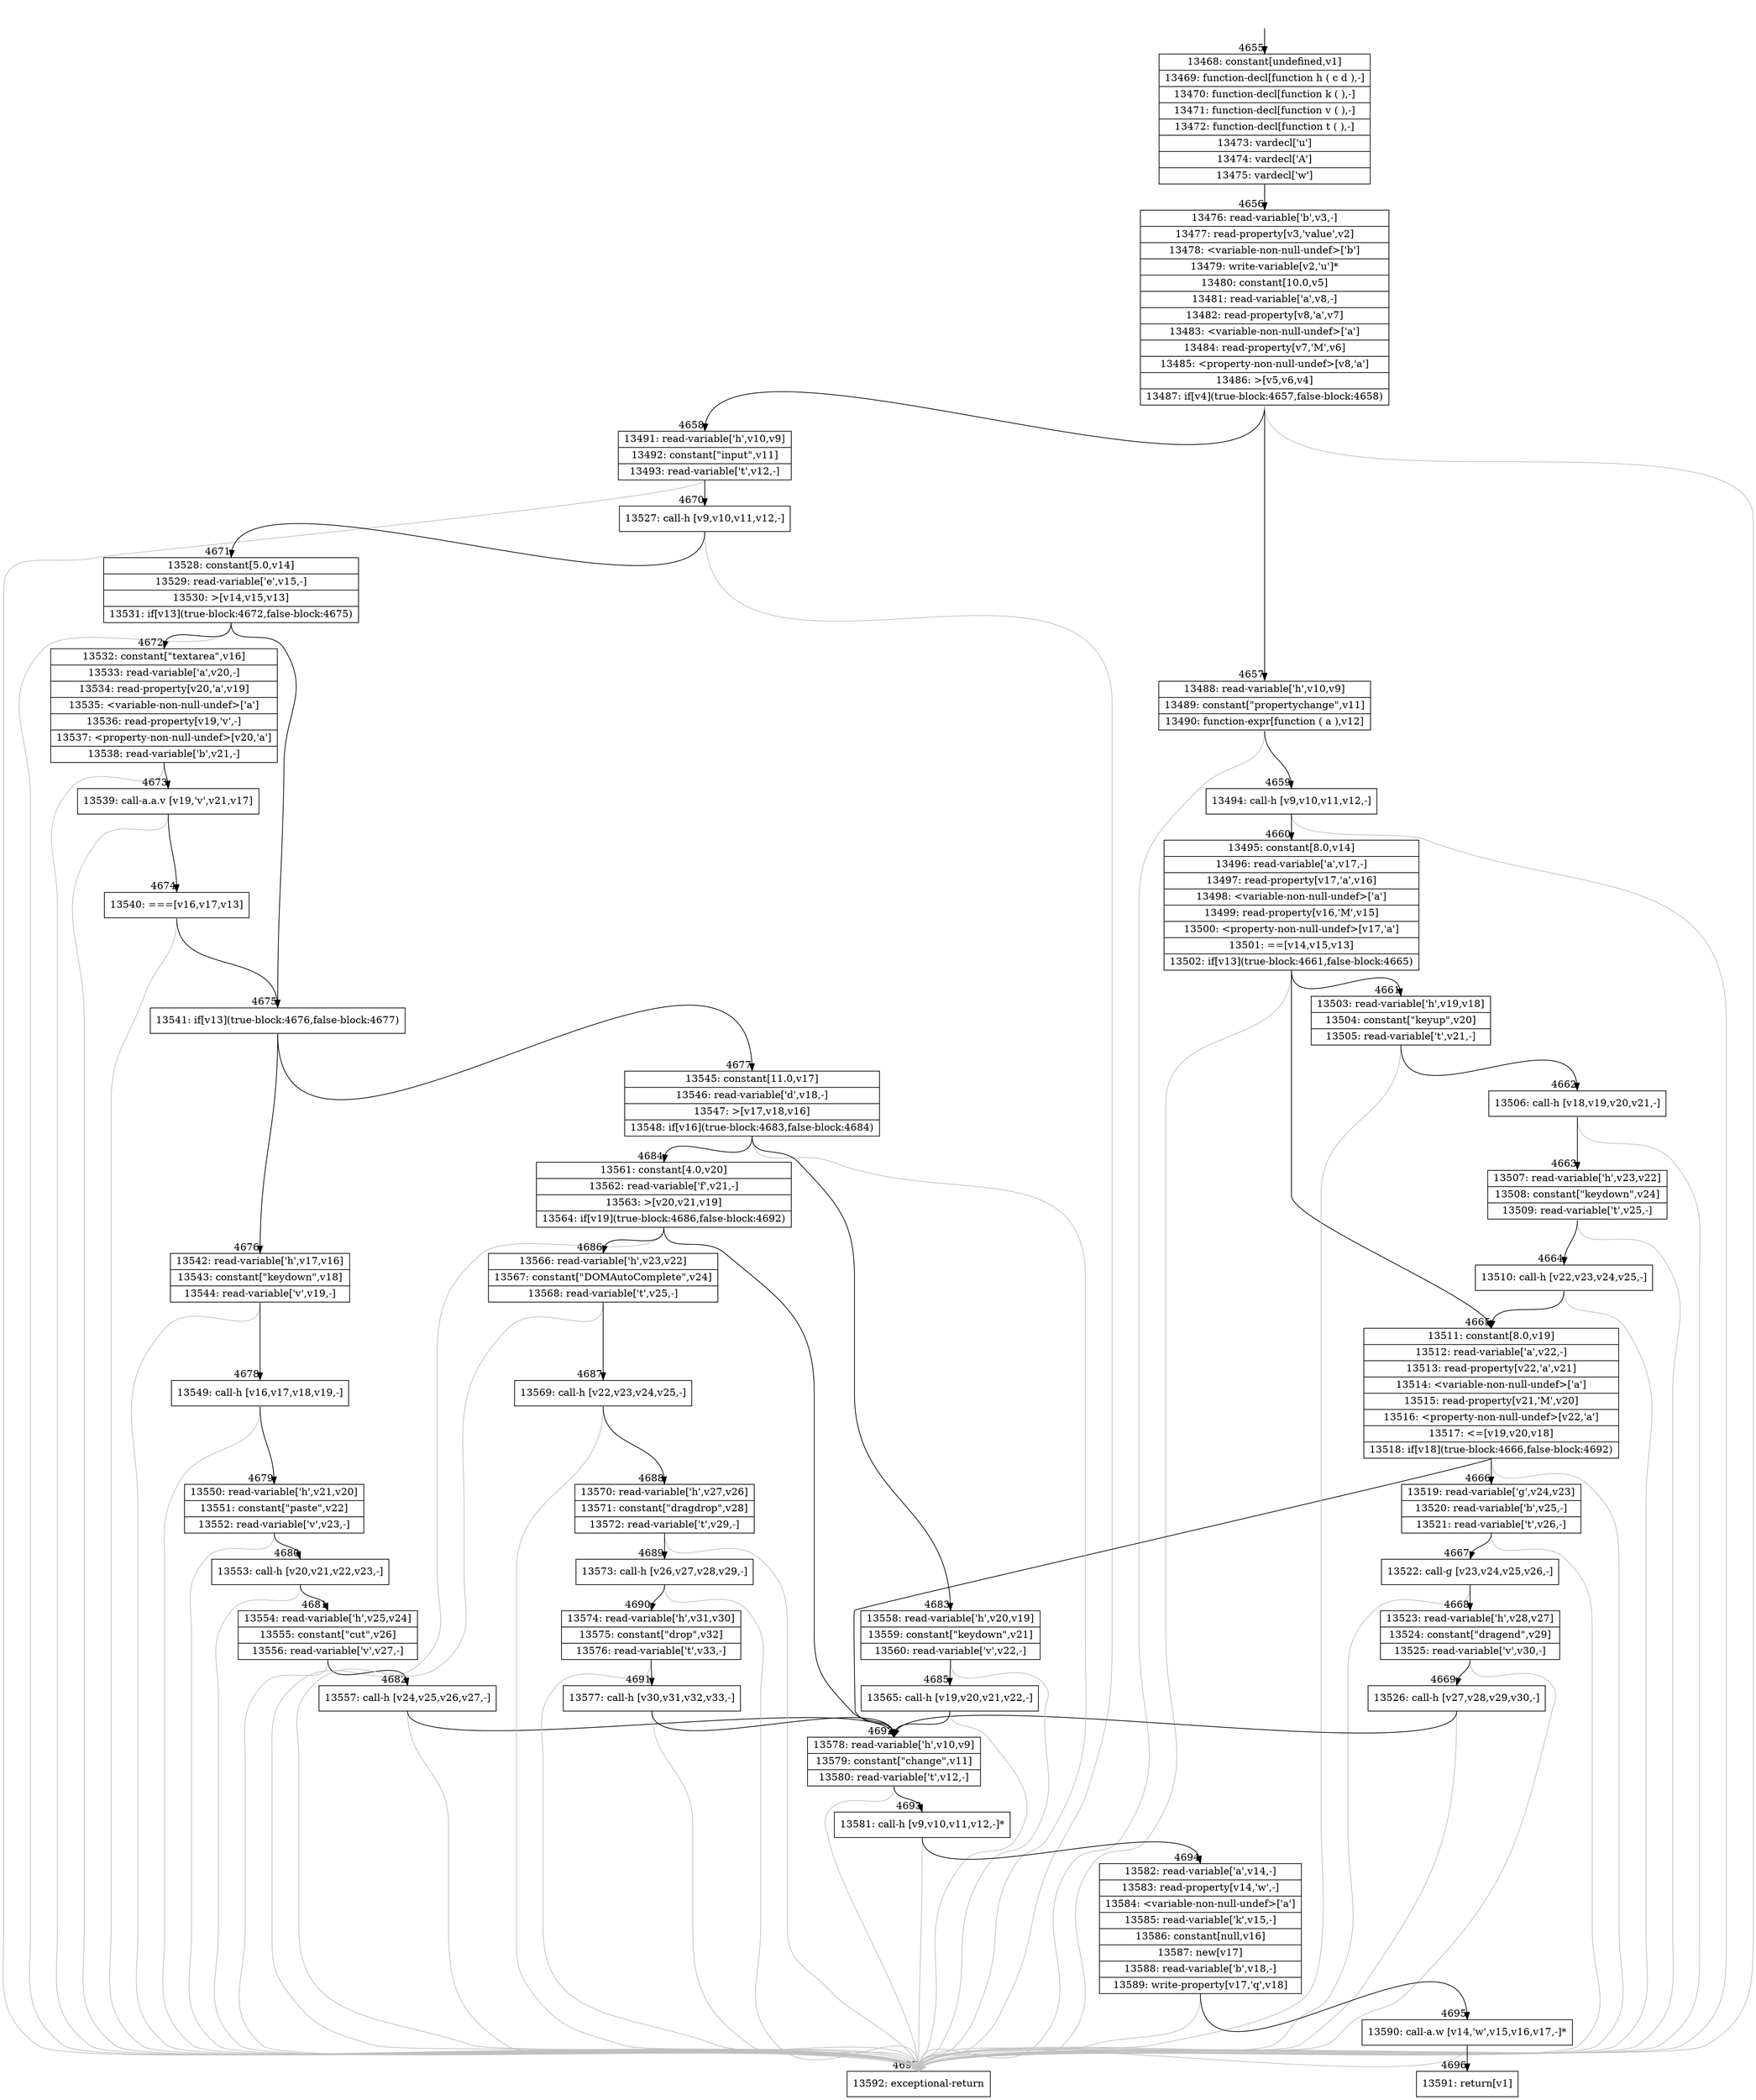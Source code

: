 digraph {
rankdir="TD"
BB_entry385[shape=none,label=""];
BB_entry385 -> BB4655 [tailport=s, headport=n, headlabel="    4655"]
BB4655 [shape=record label="{13468: constant[undefined,v1]|13469: function-decl[function h ( c d ),-]|13470: function-decl[function k ( ),-]|13471: function-decl[function v ( ),-]|13472: function-decl[function t ( ),-]|13473: vardecl['u']|13474: vardecl['A']|13475: vardecl['w']}" ] 
BB4655 -> BB4656 [tailport=s, headport=n, headlabel="      4656"]
BB4656 [shape=record label="{13476: read-variable['b',v3,-]|13477: read-property[v3,'value',v2]|13478: \<variable-non-null-undef\>['b']|13479: write-variable[v2,'u']*|13480: constant[10.0,v5]|13481: read-variable['a',v8,-]|13482: read-property[v8,'a',v7]|13483: \<variable-non-null-undef\>['a']|13484: read-property[v7,'M',v6]|13485: \<property-non-null-undef\>[v8,'a']|13486: \>[v5,v6,v4]|13487: if[v4](true-block:4657,false-block:4658)}" ] 
BB4656 -> BB4657 [tailport=s, headport=n, headlabel="      4657"]
BB4656 -> BB4658 [tailport=s, headport=n, headlabel="      4658"]
BB4656 -> BB4697 [tailport=s, headport=n, color=gray, headlabel="      4697"]
BB4657 [shape=record label="{13488: read-variable['h',v10,v9]|13489: constant[\"propertychange\",v11]|13490: function-expr[function ( a ),v12]}" ] 
BB4657 -> BB4659 [tailport=s, headport=n, headlabel="      4659"]
BB4657 -> BB4697 [tailport=s, headport=n, color=gray]
BB4658 [shape=record label="{13491: read-variable['h',v10,v9]|13492: constant[\"input\",v11]|13493: read-variable['t',v12,-]}" ] 
BB4658 -> BB4670 [tailport=s, headport=n, headlabel="      4670"]
BB4658 -> BB4697 [tailport=s, headport=n, color=gray]
BB4659 [shape=record label="{13494: call-h [v9,v10,v11,v12,-]}" ] 
BB4659 -> BB4660 [tailport=s, headport=n, headlabel="      4660"]
BB4659 -> BB4697 [tailport=s, headport=n, color=gray]
BB4660 [shape=record label="{13495: constant[8.0,v14]|13496: read-variable['a',v17,-]|13497: read-property[v17,'a',v16]|13498: \<variable-non-null-undef\>['a']|13499: read-property[v16,'M',v15]|13500: \<property-non-null-undef\>[v17,'a']|13501: ==[v14,v15,v13]|13502: if[v13](true-block:4661,false-block:4665)}" ] 
BB4660 -> BB4665 [tailport=s, headport=n, headlabel="      4665"]
BB4660 -> BB4661 [tailport=s, headport=n, headlabel="      4661"]
BB4660 -> BB4697 [tailport=s, headport=n, color=gray]
BB4661 [shape=record label="{13503: read-variable['h',v19,v18]|13504: constant[\"keyup\",v20]|13505: read-variable['t',v21,-]}" ] 
BB4661 -> BB4662 [tailport=s, headport=n, headlabel="      4662"]
BB4661 -> BB4697 [tailport=s, headport=n, color=gray]
BB4662 [shape=record label="{13506: call-h [v18,v19,v20,v21,-]}" ] 
BB4662 -> BB4663 [tailport=s, headport=n, headlabel="      4663"]
BB4662 -> BB4697 [tailport=s, headport=n, color=gray]
BB4663 [shape=record label="{13507: read-variable['h',v23,v22]|13508: constant[\"keydown\",v24]|13509: read-variable['t',v25,-]}" ] 
BB4663 -> BB4664 [tailport=s, headport=n, headlabel="      4664"]
BB4663 -> BB4697 [tailport=s, headport=n, color=gray]
BB4664 [shape=record label="{13510: call-h [v22,v23,v24,v25,-]}" ] 
BB4664 -> BB4665 [tailport=s, headport=n]
BB4664 -> BB4697 [tailport=s, headport=n, color=gray]
BB4665 [shape=record label="{13511: constant[8.0,v19]|13512: read-variable['a',v22,-]|13513: read-property[v22,'a',v21]|13514: \<variable-non-null-undef\>['a']|13515: read-property[v21,'M',v20]|13516: \<property-non-null-undef\>[v22,'a']|13517: \<=[v19,v20,v18]|13518: if[v18](true-block:4666,false-block:4692)}" ] 
BB4665 -> BB4692 [tailport=s, headport=n, headlabel="      4692"]
BB4665 -> BB4666 [tailport=s, headport=n, headlabel="      4666"]
BB4665 -> BB4697 [tailport=s, headport=n, color=gray]
BB4666 [shape=record label="{13519: read-variable['g',v24,v23]|13520: read-variable['b',v25,-]|13521: read-variable['t',v26,-]}" ] 
BB4666 -> BB4667 [tailport=s, headport=n, headlabel="      4667"]
BB4666 -> BB4697 [tailport=s, headport=n, color=gray]
BB4667 [shape=record label="{13522: call-g [v23,v24,v25,v26,-]}" ] 
BB4667 -> BB4668 [tailport=s, headport=n, headlabel="      4668"]
BB4667 -> BB4697 [tailport=s, headport=n, color=gray]
BB4668 [shape=record label="{13523: read-variable['h',v28,v27]|13524: constant[\"dragend\",v29]|13525: read-variable['v',v30,-]}" ] 
BB4668 -> BB4669 [tailport=s, headport=n, headlabel="      4669"]
BB4668 -> BB4697 [tailport=s, headport=n, color=gray]
BB4669 [shape=record label="{13526: call-h [v27,v28,v29,v30,-]}" ] 
BB4669 -> BB4692 [tailport=s, headport=n]
BB4669 -> BB4697 [tailport=s, headport=n, color=gray]
BB4670 [shape=record label="{13527: call-h [v9,v10,v11,v12,-]}" ] 
BB4670 -> BB4671 [tailport=s, headport=n, headlabel="      4671"]
BB4670 -> BB4697 [tailport=s, headport=n, color=gray]
BB4671 [shape=record label="{13528: constant[5.0,v14]|13529: read-variable['e',v15,-]|13530: \>[v14,v15,v13]|13531: if[v13](true-block:4672,false-block:4675)}" ] 
BB4671 -> BB4675 [tailport=s, headport=n, headlabel="      4675"]
BB4671 -> BB4672 [tailport=s, headport=n, headlabel="      4672"]
BB4671 -> BB4697 [tailport=s, headport=n, color=gray]
BB4672 [shape=record label="{13532: constant[\"textarea\",v16]|13533: read-variable['a',v20,-]|13534: read-property[v20,'a',v19]|13535: \<variable-non-null-undef\>['a']|13536: read-property[v19,'v',-]|13537: \<property-non-null-undef\>[v20,'a']|13538: read-variable['b',v21,-]}" ] 
BB4672 -> BB4673 [tailport=s, headport=n, headlabel="      4673"]
BB4672 -> BB4697 [tailport=s, headport=n, color=gray]
BB4673 [shape=record label="{13539: call-a.a.v [v19,'v',v21,v17]}" ] 
BB4673 -> BB4674 [tailport=s, headport=n, headlabel="      4674"]
BB4673 -> BB4697 [tailport=s, headport=n, color=gray]
BB4674 [shape=record label="{13540: ===[v16,v17,v13]}" ] 
BB4674 -> BB4675 [tailport=s, headport=n]
BB4674 -> BB4697 [tailport=s, headport=n, color=gray]
BB4675 [shape=record label="{13541: if[v13](true-block:4676,false-block:4677)}" ] 
BB4675 -> BB4676 [tailport=s, headport=n, headlabel="      4676"]
BB4675 -> BB4677 [tailport=s, headport=n, headlabel="      4677"]
BB4676 [shape=record label="{13542: read-variable['h',v17,v16]|13543: constant[\"keydown\",v18]|13544: read-variable['v',v19,-]}" ] 
BB4676 -> BB4678 [tailport=s, headport=n, headlabel="      4678"]
BB4676 -> BB4697 [tailport=s, headport=n, color=gray]
BB4677 [shape=record label="{13545: constant[11.0,v17]|13546: read-variable['d',v18,-]|13547: \>[v17,v18,v16]|13548: if[v16](true-block:4683,false-block:4684)}" ] 
BB4677 -> BB4683 [tailport=s, headport=n, headlabel="      4683"]
BB4677 -> BB4684 [tailport=s, headport=n, headlabel="      4684"]
BB4677 -> BB4697 [tailport=s, headport=n, color=gray]
BB4678 [shape=record label="{13549: call-h [v16,v17,v18,v19,-]}" ] 
BB4678 -> BB4679 [tailport=s, headport=n, headlabel="      4679"]
BB4678 -> BB4697 [tailport=s, headport=n, color=gray]
BB4679 [shape=record label="{13550: read-variable['h',v21,v20]|13551: constant[\"paste\",v22]|13552: read-variable['v',v23,-]}" ] 
BB4679 -> BB4680 [tailport=s, headport=n, headlabel="      4680"]
BB4679 -> BB4697 [tailport=s, headport=n, color=gray]
BB4680 [shape=record label="{13553: call-h [v20,v21,v22,v23,-]}" ] 
BB4680 -> BB4681 [tailport=s, headport=n, headlabel="      4681"]
BB4680 -> BB4697 [tailport=s, headport=n, color=gray]
BB4681 [shape=record label="{13554: read-variable['h',v25,v24]|13555: constant[\"cut\",v26]|13556: read-variable['v',v27,-]}" ] 
BB4681 -> BB4682 [tailport=s, headport=n, headlabel="      4682"]
BB4681 -> BB4697 [tailport=s, headport=n, color=gray]
BB4682 [shape=record label="{13557: call-h [v24,v25,v26,v27,-]}" ] 
BB4682 -> BB4692 [tailport=s, headport=n]
BB4682 -> BB4697 [tailport=s, headport=n, color=gray]
BB4683 [shape=record label="{13558: read-variable['h',v20,v19]|13559: constant[\"keydown\",v21]|13560: read-variable['v',v22,-]}" ] 
BB4683 -> BB4685 [tailport=s, headport=n, headlabel="      4685"]
BB4683 -> BB4697 [tailport=s, headport=n, color=gray]
BB4684 [shape=record label="{13561: constant[4.0,v20]|13562: read-variable['f',v21,-]|13563: \>[v20,v21,v19]|13564: if[v19](true-block:4686,false-block:4692)}" ] 
BB4684 -> BB4692 [tailport=s, headport=n]
BB4684 -> BB4686 [tailport=s, headport=n, headlabel="      4686"]
BB4684 -> BB4697 [tailport=s, headport=n, color=gray]
BB4685 [shape=record label="{13565: call-h [v19,v20,v21,v22,-]}" ] 
BB4685 -> BB4692 [tailport=s, headport=n]
BB4685 -> BB4697 [tailport=s, headport=n, color=gray]
BB4686 [shape=record label="{13566: read-variable['h',v23,v22]|13567: constant[\"DOMAutoComplete\",v24]|13568: read-variable['t',v25,-]}" ] 
BB4686 -> BB4687 [tailport=s, headport=n, headlabel="      4687"]
BB4686 -> BB4697 [tailport=s, headport=n, color=gray]
BB4687 [shape=record label="{13569: call-h [v22,v23,v24,v25,-]}" ] 
BB4687 -> BB4688 [tailport=s, headport=n, headlabel="      4688"]
BB4687 -> BB4697 [tailport=s, headport=n, color=gray]
BB4688 [shape=record label="{13570: read-variable['h',v27,v26]|13571: constant[\"dragdrop\",v28]|13572: read-variable['t',v29,-]}" ] 
BB4688 -> BB4689 [tailport=s, headport=n, headlabel="      4689"]
BB4688 -> BB4697 [tailport=s, headport=n, color=gray]
BB4689 [shape=record label="{13573: call-h [v26,v27,v28,v29,-]}" ] 
BB4689 -> BB4690 [tailport=s, headport=n, headlabel="      4690"]
BB4689 -> BB4697 [tailport=s, headport=n, color=gray]
BB4690 [shape=record label="{13574: read-variable['h',v31,v30]|13575: constant[\"drop\",v32]|13576: read-variable['t',v33,-]}" ] 
BB4690 -> BB4691 [tailport=s, headport=n, headlabel="      4691"]
BB4690 -> BB4697 [tailport=s, headport=n, color=gray]
BB4691 [shape=record label="{13577: call-h [v30,v31,v32,v33,-]}" ] 
BB4691 -> BB4692 [tailport=s, headport=n]
BB4691 -> BB4697 [tailport=s, headport=n, color=gray]
BB4692 [shape=record label="{13578: read-variable['h',v10,v9]|13579: constant[\"change\",v11]|13580: read-variable['t',v12,-]}" ] 
BB4692 -> BB4693 [tailport=s, headport=n, headlabel="      4693"]
BB4692 -> BB4697 [tailport=s, headport=n, color=gray]
BB4693 [shape=record label="{13581: call-h [v9,v10,v11,v12,-]*}" ] 
BB4693 -> BB4694 [tailport=s, headport=n, headlabel="      4694"]
BB4693 -> BB4697 [tailport=s, headport=n, color=gray]
BB4694 [shape=record label="{13582: read-variable['a',v14,-]|13583: read-property[v14,'w',-]|13584: \<variable-non-null-undef\>['a']|13585: read-variable['k',v15,-]|13586: constant[null,v16]|13587: new[v17]|13588: read-variable['b',v18,-]|13589: write-property[v17,'q',v18]}" ] 
BB4694 -> BB4695 [tailport=s, headport=n, headlabel="      4695"]
BB4694 -> BB4697 [tailport=s, headport=n, color=gray]
BB4695 [shape=record label="{13590: call-a.w [v14,'w',v15,v16,v17,-]*}" ] 
BB4695 -> BB4696 [tailport=s, headport=n, headlabel="      4696"]
BB4695 -> BB4697 [tailport=s, headport=n, color=gray]
BB4696 [shape=record label="{13591: return[v1]}" ] 
BB4697 [shape=record label="{13592: exceptional-return}" ] 
}

